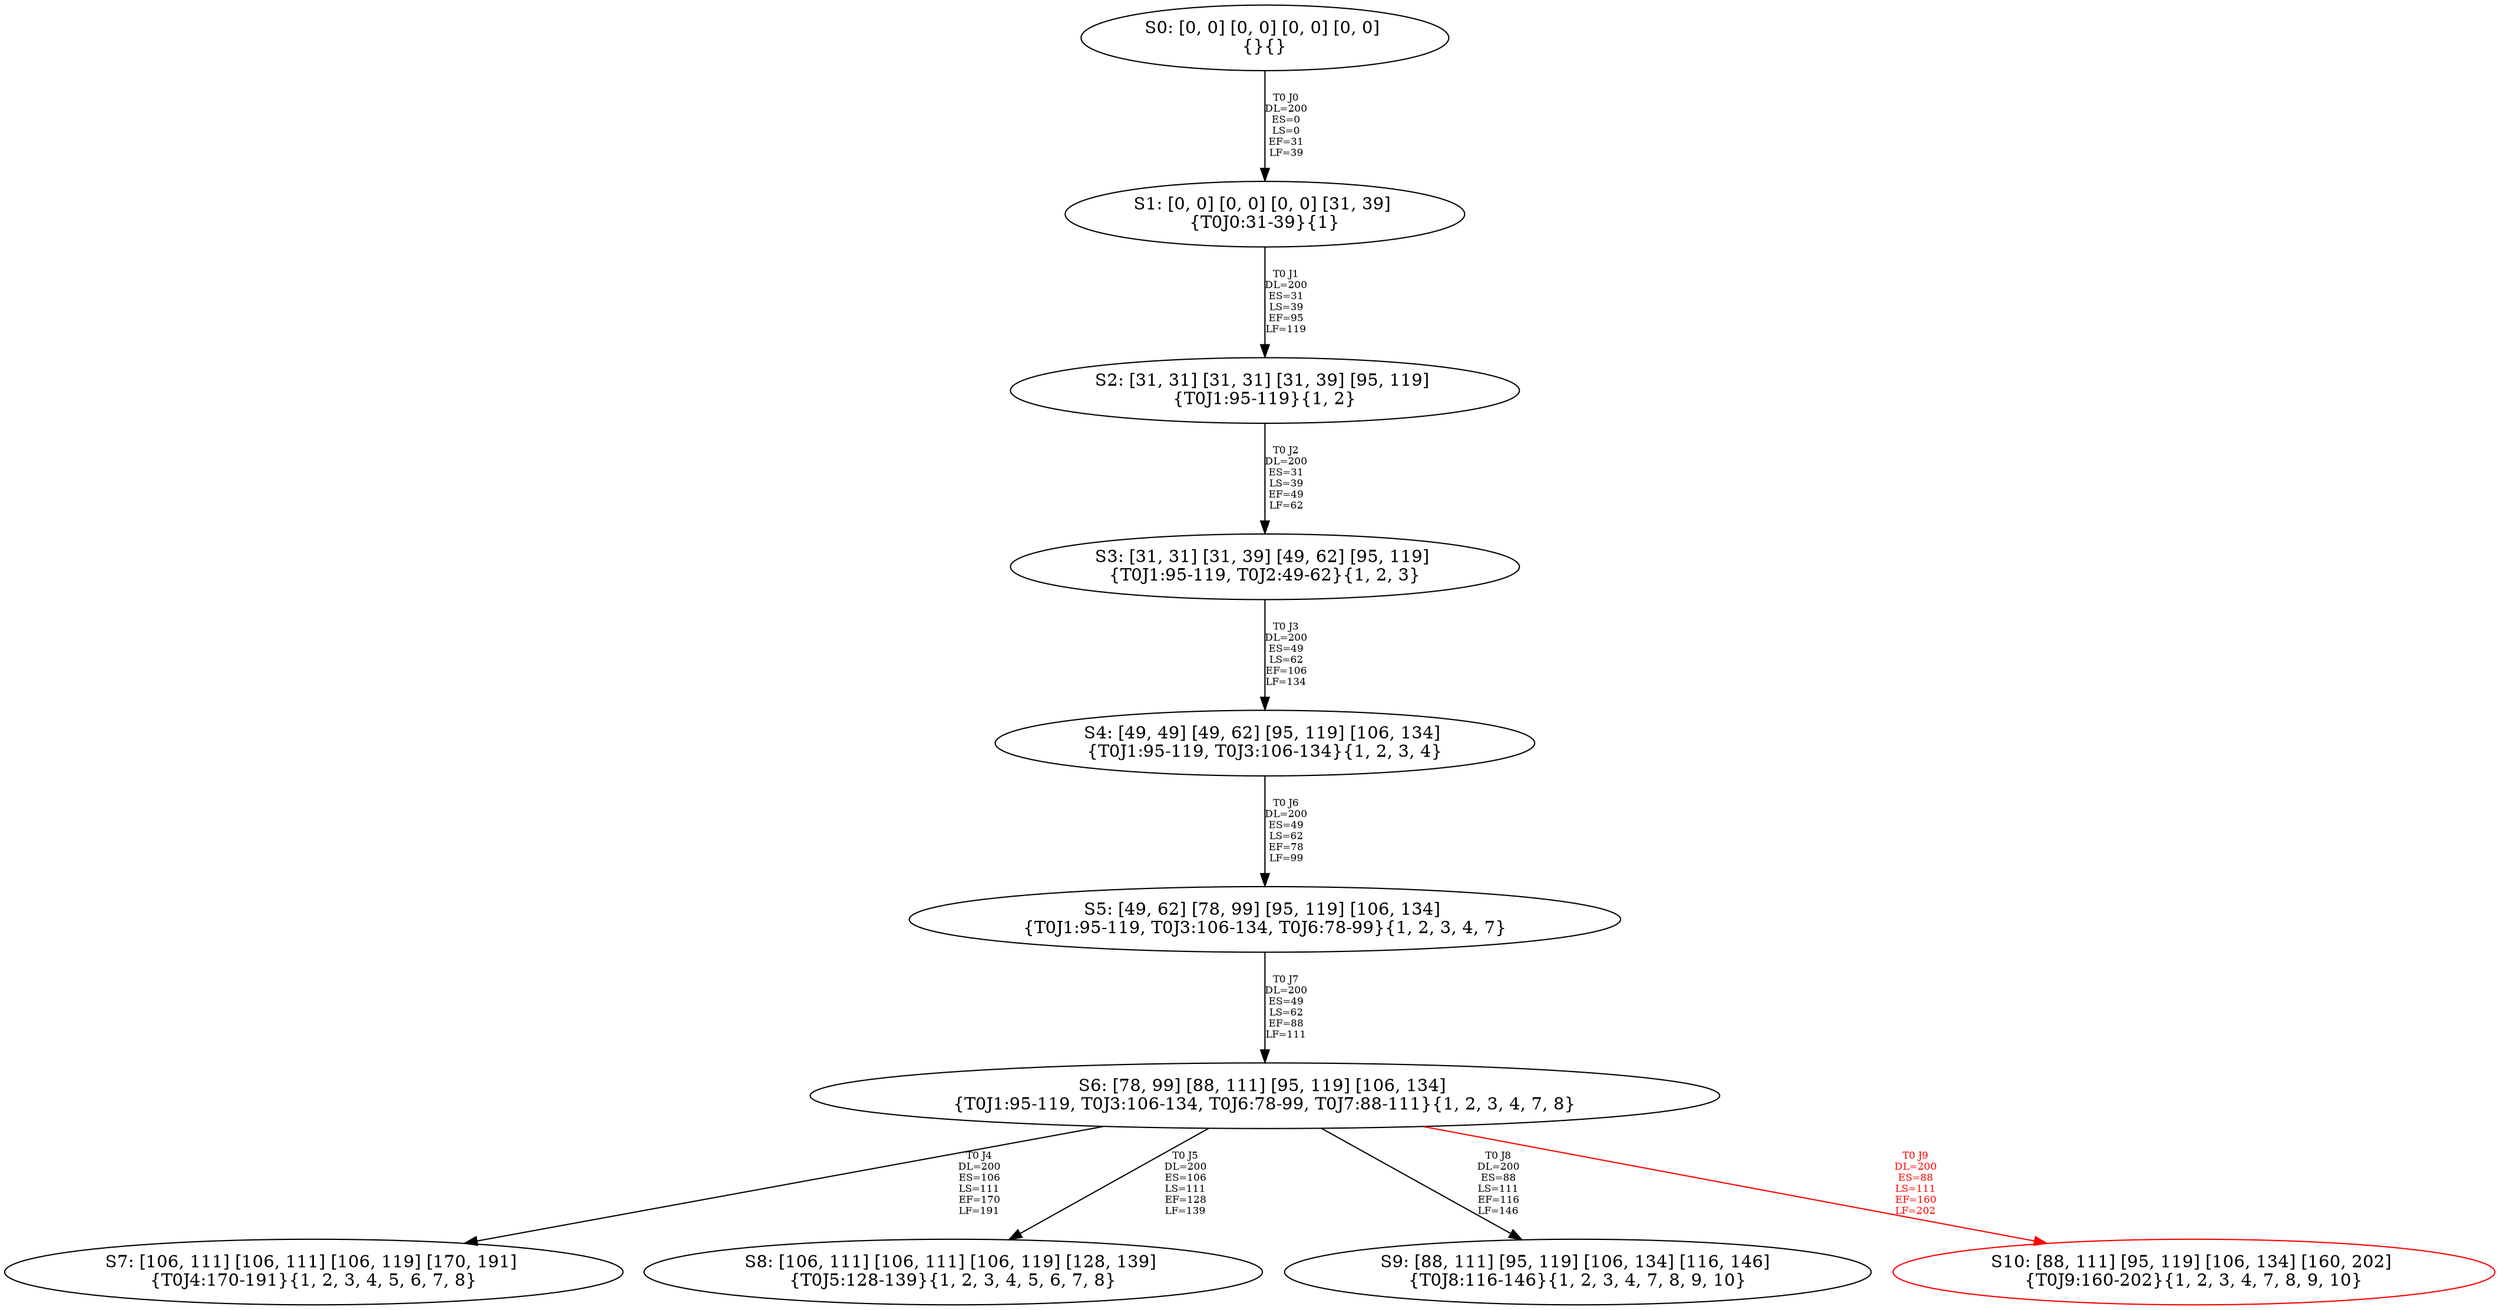 digraph {
	S0[label="S0: [0, 0] [0, 0] [0, 0] [0, 0] \n{}{}"];
	S1[label="S1: [0, 0] [0, 0] [0, 0] [31, 39] \n{T0J0:31-39}{1}"];
	S2[label="S2: [31, 31] [31, 31] [31, 39] [95, 119] \n{T0J1:95-119}{1, 2}"];
	S3[label="S3: [31, 31] [31, 39] [49, 62] [95, 119] \n{T0J1:95-119, T0J2:49-62}{1, 2, 3}"];
	S4[label="S4: [49, 49] [49, 62] [95, 119] [106, 134] \n{T0J1:95-119, T0J3:106-134}{1, 2, 3, 4}"];
	S5[label="S5: [49, 62] [78, 99] [95, 119] [106, 134] \n{T0J1:95-119, T0J3:106-134, T0J6:78-99}{1, 2, 3, 4, 7}"];
	S6[label="S6: [78, 99] [88, 111] [95, 119] [106, 134] \n{T0J1:95-119, T0J3:106-134, T0J6:78-99, T0J7:88-111}{1, 2, 3, 4, 7, 8}"];
	S7[label="S7: [106, 111] [106, 111] [106, 119] [170, 191] \n{T0J4:170-191}{1, 2, 3, 4, 5, 6, 7, 8}"];
	S8[label="S8: [106, 111] [106, 111] [106, 119] [128, 139] \n{T0J5:128-139}{1, 2, 3, 4, 5, 6, 7, 8}"];
	S9[label="S9: [88, 111] [95, 119] [106, 134] [116, 146] \n{T0J8:116-146}{1, 2, 3, 4, 7, 8, 9, 10}"];
	S10[label="S10: [88, 111] [95, 119] [106, 134] [160, 202] \n{T0J9:160-202}{1, 2, 3, 4, 7, 8, 9, 10}"];
	S0 -> S1[label="T0 J0\nDL=200\nES=0\nLS=0\nEF=31\nLF=39",fontsize=8];
	S1 -> S2[label="T0 J1\nDL=200\nES=31\nLS=39\nEF=95\nLF=119",fontsize=8];
	S2 -> S3[label="T0 J2\nDL=200\nES=31\nLS=39\nEF=49\nLF=62",fontsize=8];
	S3 -> S4[label="T0 J3\nDL=200\nES=49\nLS=62\nEF=106\nLF=134",fontsize=8];
	S4 -> S5[label="T0 J6\nDL=200\nES=49\nLS=62\nEF=78\nLF=99",fontsize=8];
	S5 -> S6[label="T0 J7\nDL=200\nES=49\nLS=62\nEF=88\nLF=111",fontsize=8];
	S6 -> S7[label="T0 J4\nDL=200\nES=106\nLS=111\nEF=170\nLF=191",fontsize=8];
	S6 -> S8[label="T0 J5\nDL=200\nES=106\nLS=111\nEF=128\nLF=139",fontsize=8];
	S6 -> S9[label="T0 J8\nDL=200\nES=88\nLS=111\nEF=116\nLF=146",fontsize=8];
	S6 -> S10[label="T0 J9\nDL=200\nES=88\nLS=111\nEF=160\nLF=202",color=Red,fontcolor=Red,fontsize=8];
S10[color=Red];
}
